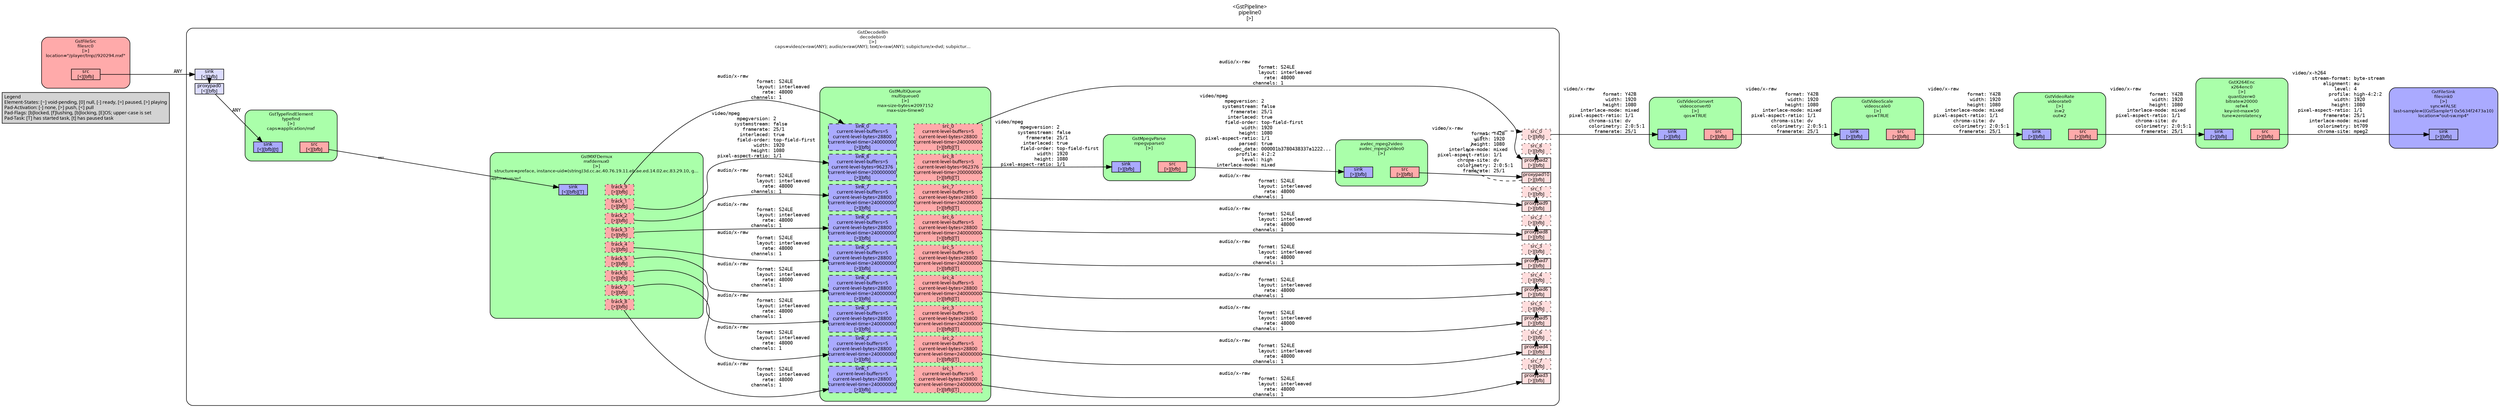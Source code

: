 digraph pipeline {
  rankdir=LR;
  fontname="sans";
  fontsize="10";
  labelloc=t;
  nodesep=.1;
  ranksep=.2;
  label="<GstPipeline>\npipeline0\n[>]";
  node [style="filled,rounded", shape=box, fontsize="9", fontname="sans", margin="0.0,0.0"];
  edge [labelfontsize="6", fontsize="9", fontname="monospace"];
  
  legend [
    pos="0,0!",
    margin="0.05,0.05",
    style="filled",
    label="Legend\lElement-States: [~] void-pending, [0] null, [-] ready, [=] paused, [>] playing\lPad-Activation: [-] none, [>] push, [<] pull\lPad-Flags: [b]locked, [f]lushing, [b]locking, [E]OS; upper-case is set\lPad-Task: [T] has started task, [t] has paused task\l",
  ];
  subgraph cluster_filesink0_0x5634f24ad290 {
    fontname="Bitstream Vera Sans";
    fontsize="8";
    style="filled,rounded";
    color=black;
    label="GstFileSink\nfilesink0\n[>]\nsync=FALSE\nlast-sample=((GstSample*) 0x5634f2473a10)\nlocation=\"out-sw.mp4\"";
    subgraph cluster_filesink0_0x5634f24ad290_sink {
      label="";
      style="invis";
      filesink0_0x5634f24ad290_sink_0x5634f2479b50 [color=black, fillcolor="#aaaaff", label="sink\n[>][bfb]", height="0.2", style="filled,solid"];
    }

    fillcolor="#aaaaff";
  }

  subgraph cluster_x264enc0_0x5634f24a9930 {
    fontname="Bitstream Vera Sans";
    fontsize="8";
    style="filled,rounded";
    color=black;
    label="GstX264Enc\nx264enc0\n[>]\nquantizer=0\nbitrate=20000\nref=4\nkey-int-max=50\ntune=zerolatency";
    subgraph cluster_x264enc0_0x5634f24a9930_sink {
      label="";
      style="invis";
      x264enc0_0x5634f24a9930_sink_0x5634f24796b0 [color=black, fillcolor="#aaaaff", label="sink\n[>][bfb]", height="0.2", style="filled,solid"];
    }

    subgraph cluster_x264enc0_0x5634f24a9930_src {
      label="";
      style="invis";
      x264enc0_0x5634f24a9930_src_0x5634f2479900 [color=black, fillcolor="#ffaaaa", label="src\n[>][bfb]", height="0.2", style="filled,solid"];
    }

    x264enc0_0x5634f24a9930_sink_0x5634f24796b0 -> x264enc0_0x5634f24a9930_src_0x5634f2479900 [style="invis"];
    fillcolor="#aaffaa";
  }

  x264enc0_0x5634f24a9930_src_0x5634f2479900 -> filesink0_0x5634f24ad290_sink_0x5634f2479b50 [label="video/x-h264\l       stream-format: byte-stream\l           alignment: au\l               level: 4\l             profile: high-4:2:2\l               width: 1920\l              height: 1080\l  pixel-aspect-ratio: 1/1\l           framerate: 25/1\l      interlace-mode: mixed\l         colorimetry: bt709\l         chroma-site: mpeg2\l"]
  subgraph cluster_videorate0_0x5634f24a32a0 {
    fontname="Bitstream Vera Sans";
    fontsize="8";
    style="filled,rounded";
    color=black;
    label="GstVideoRate\nvideorate0\n[>]\nin=2\nout=2";
    subgraph cluster_videorate0_0x5634f24a32a0_sink {
      label="";
      style="invis";
      videorate0_0x5634f24a32a0_sink_0x5634f2479210 [color=black, fillcolor="#aaaaff", label="sink\n[>][bfb]", height="0.2", style="filled,solid"];
    }

    subgraph cluster_videorate0_0x5634f24a32a0_src {
      label="";
      style="invis";
      videorate0_0x5634f24a32a0_src_0x5634f2479460 [color=black, fillcolor="#ffaaaa", label="src\n[>][bfb]", height="0.2", style="filled,solid"];
    }

    videorate0_0x5634f24a32a0_sink_0x5634f2479210 -> videorate0_0x5634f24a32a0_src_0x5634f2479460 [style="invis"];
    fillcolor="#aaffaa";
  }

  videorate0_0x5634f24a32a0_src_0x5634f2479460 -> x264enc0_0x5634f24a9930_sink_0x5634f24796b0 [label="video/x-raw\l              format: Y42B\l               width: 1920\l              height: 1080\l      interlace-mode: mixed\l  pixel-aspect-ratio: 1/1\l         chroma-site: dv\l         colorimetry: 2:0:5:1\l           framerate: 25/1\l"]
  subgraph cluster_videoscale0_0x5634f24a0a30 {
    fontname="Bitstream Vera Sans";
    fontsize="8";
    style="filled,rounded";
    color=black;
    label="GstVideoScale\nvideoscale0\n[>]\nqos=TRUE";
    subgraph cluster_videoscale0_0x5634f24a0a30_sink {
      label="";
      style="invis";
      videoscale0_0x5634f24a0a30_sink_0x5634f2478d70 [color=black, fillcolor="#aaaaff", label="sink\n[>][bfb]", height="0.2", style="filled,solid"];
    }

    subgraph cluster_videoscale0_0x5634f24a0a30_src {
      label="";
      style="invis";
      videoscale0_0x5634f24a0a30_src_0x5634f2478fc0 [color=black, fillcolor="#ffaaaa", label="src\n[>][bfb]", height="0.2", style="filled,solid"];
    }

    videoscale0_0x5634f24a0a30_sink_0x5634f2478d70 -> videoscale0_0x5634f24a0a30_src_0x5634f2478fc0 [style="invis"];
    fillcolor="#aaffaa";
  }

  videoscale0_0x5634f24a0a30_src_0x5634f2478fc0 -> videorate0_0x5634f24a32a0_sink_0x5634f2479210 [label="video/x-raw\l              format: Y42B\l               width: 1920\l              height: 1080\l      interlace-mode: mixed\l  pixel-aspect-ratio: 1/1\l         chroma-site: dv\l         colorimetry: 2:0:5:1\l           framerate: 25/1\l"]
  subgraph cluster_videoconvert0_0x5634f24991d0 {
    fontname="Bitstream Vera Sans";
    fontsize="8";
    style="filled,rounded";
    color=black;
    label="GstVideoConvert\nvideoconvert0\n[>]\nqos=TRUE";
    subgraph cluster_videoconvert0_0x5634f24991d0_sink {
      label="";
      style="invis";
      videoconvert0_0x5634f24991d0_sink_0x5634f24788d0 [color=black, fillcolor="#aaaaff", label="sink\n[>][bfb]", height="0.2", style="filled,solid"];
    }

    subgraph cluster_videoconvert0_0x5634f24991d0_src {
      label="";
      style="invis";
      videoconvert0_0x5634f24991d0_src_0x5634f2478b20 [color=black, fillcolor="#ffaaaa", label="src\n[>][bfb]", height="0.2", style="filled,solid"];
    }

    videoconvert0_0x5634f24991d0_sink_0x5634f24788d0 -> videoconvert0_0x5634f24991d0_src_0x5634f2478b20 [style="invis"];
    fillcolor="#aaffaa";
  }

  videoconvert0_0x5634f24991d0_src_0x5634f2478b20 -> videoscale0_0x5634f24a0a30_sink_0x5634f2478d70 [label="video/x-raw\l              format: Y42B\l               width: 1920\l              height: 1080\l      interlace-mode: mixed\l  pixel-aspect-ratio: 1/1\l         chroma-site: dv\l         colorimetry: 2:0:5:1\l           framerate: 25/1\l"]
  subgraph cluster_decodebin0_0x5634f2486120 {
    fontname="Bitstream Vera Sans";
    fontsize="8";
    style="filled,rounded";
    color=black;
    label="GstDecodeBin\ndecodebin0\n[>]\ncaps=video/x-raw(ANY); audio/x-raw(ANY); text/x-raw(ANY); subpicture/x-dvd; subpictur…";
    subgraph cluster_decodebin0_0x5634f2486120_sink {
      label="";
      style="invis";
      _proxypad0_0x5634f2492090 [color=black, fillcolor="#ddddff", label="proxypad0\n[<][bfb]", height="0.2", style="filled,solid"];
    decodebin0_0x5634f2486120_sink_0x5634f248e050 -> _proxypad0_0x5634f2492090 [style=dashed, minlen=0]
      decodebin0_0x5634f2486120_sink_0x5634f248e050 [color=black, fillcolor="#ddddff", label="sink\n[<][bfb]", height="0.2", style="filled,solid"];
    }

    subgraph cluster_decodebin0_0x5634f2486120_src {
      label="";
      style="invis";
      _proxypad10_0x7fd8140b85c0 [color=black, fillcolor="#ffdddd", label="proxypad10\n[>][bfb]", height="0.2", style="filled,solid"];
    _proxypad10_0x7fd8140b85c0 -> decodebin0_0x5634f2486120_src_0_0x7fd8140b6880 [style=dashed, minlen=0]
      decodebin0_0x5634f2486120_src_0_0x7fd8140b6880 [color=black, fillcolor="#ffdddd", label="src_0\n[>][bfb]", height="0.2", style="filled,dotted"];
      _proxypad9_0x7fd8140b8360 [color=black, fillcolor="#ffdddd", label="proxypad9\n[>][bfb]", height="0.2", style="filled,solid"];
    _proxypad9_0x7fd8140b8360 -> decodebin0_0x5634f2486120_src_1_0x7fd8140b65f0 [style=dashed, minlen=0]
      decodebin0_0x5634f2486120_src_1_0x7fd8140b65f0 [color=black, fillcolor="#ffdddd", label="src_1\n[>][bfb]", height="0.2", style="filled,dotted"];
      _proxypad8_0x7fd8140b8100 [color=black, fillcolor="#ffdddd", label="proxypad8\n[>][bfb]", height="0.2", style="filled,solid"];
    _proxypad8_0x7fd8140b8100 -> decodebin0_0x5634f2486120_src_2_0x7fd8140b6360 [style=dashed, minlen=0]
      decodebin0_0x5634f2486120_src_2_0x7fd8140b6360 [color=black, fillcolor="#ffdddd", label="src_2\n[>][bfb]", height="0.2", style="filled,dotted"];
      _proxypad7_0x5634f2493d10 [color=black, fillcolor="#ffdddd", label="proxypad7\n[>][bfb]", height="0.2", style="filled,solid"];
    _proxypad7_0x5634f2493d10 -> decodebin0_0x5634f2486120_src_3_0x7fd8140b60d0 [style=dashed, minlen=0]
      decodebin0_0x5634f2486120_src_3_0x7fd8140b60d0 [color=black, fillcolor="#ffdddd", label="src_3\n[>][bfb]", height="0.2", style="filled,dotted"];
      _proxypad6_0x5634f2493ab0 [color=black, fillcolor="#ffdddd", label="proxypad6\n[>][bfb]", height="0.2", style="filled,solid"];
    _proxypad6_0x5634f2493ab0 -> decodebin0_0x5634f2486120_src_4_0x5634f2487d80 [style=dashed, minlen=0]
      decodebin0_0x5634f2486120_src_4_0x5634f2487d80 [color=black, fillcolor="#ffdddd", label="src_4\n[>][bfb]", height="0.2", style="filled,dotted"];
      _proxypad5_0x5634f2493850 [color=black, fillcolor="#ffdddd", label="proxypad5\n[>][bfb]", height="0.2", style="filled,solid"];
    _proxypad5_0x5634f2493850 -> decodebin0_0x5634f2486120_src_5_0x5634f2487af0 [style=dashed, minlen=0]
      decodebin0_0x5634f2486120_src_5_0x5634f2487af0 [color=black, fillcolor="#ffdddd", label="src_5\n[>][bfb]", height="0.2", style="filled,dotted"];
      _proxypad4_0x5634f24935f0 [color=black, fillcolor="#ffdddd", label="proxypad4\n[>][bfb]", height="0.2", style="filled,solid"];
    _proxypad4_0x5634f24935f0 -> decodebin0_0x5634f2486120_src_6_0x5634f2487860 [style=dashed, minlen=0]
      decodebin0_0x5634f2486120_src_6_0x5634f2487860 [color=black, fillcolor="#ffdddd", label="src_6\n[>][bfb]", height="0.2", style="filled,dotted"];
      _proxypad3_0x5634f2493390 [color=black, fillcolor="#ffdddd", label="proxypad3\n[>][bfb]", height="0.2", style="filled,solid"];
    _proxypad3_0x5634f2493390 -> decodebin0_0x5634f2486120_src_7_0x5634f24875d0 [style=dashed, minlen=0]
      decodebin0_0x5634f2486120_src_7_0x5634f24875d0 [color=black, fillcolor="#ffdddd", label="src_7\n[>][bfb]", height="0.2", style="filled,dotted"];
      _proxypad2_0x5634f2492a10 [color=black, fillcolor="#ffdddd", label="proxypad2\n[>][bfb]", height="0.2", style="filled,solid"];
    _proxypad2_0x5634f2492a10 -> decodebin0_0x5634f2486120_src_8_0x5634f2486b90 [style=dashed, minlen=0]
      decodebin0_0x5634f2486120_src_8_0x5634f2486b90 [color=black, fillcolor="#ffdddd", label="src_8\n[>][bfb]", height="0.2", style="filled,dotted"];
    }

    decodebin0_0x5634f2486120_sink_0x5634f248e050 -> decodebin0_0x5634f2486120_src_0_0x7fd8140b6880 [style="invis"];
    fillcolor="#ffffff";
    subgraph cluster_avdec_mpeg2video0_0x7fd7e40d6450 {
      fontname="Bitstream Vera Sans";
      fontsize="8";
      style="filled,rounded";
      color=black;
      label="avdec_mpeg2video\navdec_mpeg2video0\n[>]";
      subgraph cluster_avdec_mpeg2video0_0x7fd7e40d6450_sink {
        label="";
        style="invis";
        avdec_mpeg2video0_0x7fd7e40d6450_sink_0x7fd8140b37b0 [color=black, fillcolor="#aaaaff", label="sink\n[>][bfb]", height="0.2", style="filled,solid"];
      }

      subgraph cluster_avdec_mpeg2video0_0x7fd7e40d6450_src {
        label="";
        style="invis";
        avdec_mpeg2video0_0x7fd7e40d6450_src_0x7fd8140b3a00 [color=black, fillcolor="#ffaaaa", label="src\n[>][bfb]", height="0.2", style="filled,solid"];
      }

      avdec_mpeg2video0_0x7fd7e40d6450_sink_0x7fd8140b37b0 -> avdec_mpeg2video0_0x7fd7e40d6450_src_0x7fd8140b3a00 [style="invis"];
      fillcolor="#aaffaa";
    }

    avdec_mpeg2video0_0x7fd7e40d6450_src_0x7fd8140b3a00 -> _proxypad10_0x7fd8140b85c0 [label="video/x-raw\l              format: Y42B\l               width: 1920\l              height: 1080\l      interlace-mode: mixed\l  pixel-aspect-ratio: 1/1\l         chroma-site: dv\l         colorimetry: 2:0:5:1\l           framerate: 25/1\l"]
    subgraph cluster_mpegvparse0_0x7fd8140c0d80 {
      fontname="Bitstream Vera Sans";
      fontsize="8";
      style="filled,rounded";
      color=black;
      label="GstMpegvParse\nmpegvparse0\n[>]";
      subgraph cluster_mpegvparse0_0x7fd8140c0d80_sink {
        label="";
        style="invis";
        mpegvparse0_0x7fd8140c0d80_sink_0x7fd8140b3310 [color=black, fillcolor="#aaaaff", label="sink\n[>][bfb]", height="0.2", style="filled,solid"];
      }

      subgraph cluster_mpegvparse0_0x7fd8140c0d80_src {
        label="";
        style="invis";
        mpegvparse0_0x7fd8140c0d80_src_0x7fd8140b3560 [color=black, fillcolor="#ffaaaa", label="src\n[>][bfb]", height="0.2", style="filled,solid"];
      }

      mpegvparse0_0x7fd8140c0d80_sink_0x7fd8140b3310 -> mpegvparse0_0x7fd8140c0d80_src_0x7fd8140b3560 [style="invis"];
      fillcolor="#aaffaa";
    }

    mpegvparse0_0x7fd8140c0d80_src_0x7fd8140b3560 -> avdec_mpeg2video0_0x7fd7e40d6450_sink_0x7fd8140b37b0 [label="video/mpeg\l         mpegversion: 2\l        systemstream: false\l           framerate: 25/1\l          interlaced: true\l         field-order: top-field-first\l               width: 1920\l              height: 1080\l  pixel-aspect-ratio: 1/1\l              parsed: true\l          codec_data: 000001b3780438337a1222...\l             profile: 4:2:2\l               level: high\l      interlace-mode: mixed\l"]
    subgraph cluster_multiqueue0_0x7fd81401d1d0 {
      fontname="Bitstream Vera Sans";
      fontsize="8";
      style="filled,rounded";
      color=black;
      label="GstMultiQueue\nmultiqueue0\n[>]\nmax-size-bytes=2097152\nmax-size-time=0";
      subgraph cluster_multiqueue0_0x7fd81401d1d0_sink {
        label="";
        style="invis";
        multiqueue0_0x7fd81401d1d0_sink_0_0x7fd8180a0760 [color=black, fillcolor="#aaaaff", label="sink_0\ncurrent-level-buffers=5\ncurrent-level-bytes=28800\ncurrent-level-time=240000000\n[>][bfb]", height="0.2", style="filled,dashed"];
        multiqueue0_0x7fd81401d1d0_sink_1_0x7fd8180a0c00 [color=black, fillcolor="#aaaaff", label="sink_1\ncurrent-level-buffers=5\ncurrent-level-bytes=28800\ncurrent-level-time=240000000\n[>][bfb]", height="0.2", style="filled,dashed"];
        multiqueue0_0x7fd81401d1d0_sink_2_0x7fd8180a10a0 [color=black, fillcolor="#aaaaff", label="sink_2\ncurrent-level-buffers=5\ncurrent-level-bytes=28800\ncurrent-level-time=240000000\n[>][bfb]", height="0.2", style="filled,dashed"];
        multiqueue0_0x7fd81401d1d0_sink_3_0x7fd8180a1540 [color=black, fillcolor="#aaaaff", label="sink_3\ncurrent-level-buffers=5\ncurrent-level-bytes=28800\ncurrent-level-time=240000000\n[>][bfb]", height="0.2", style="filled,dashed"];
        multiqueue0_0x7fd81401d1d0_sink_4_0x7fd8180a19e0 [color=black, fillcolor="#aaaaff", label="sink_4\ncurrent-level-buffers=5\ncurrent-level-bytes=28800\ncurrent-level-time=240000000\n[>][bfb]", height="0.2", style="filled,dashed"];
        multiqueue0_0x7fd81401d1d0_sink_5_0x7fd8140b2090 [color=black, fillcolor="#aaaaff", label="sink_5\ncurrent-level-buffers=5\ncurrent-level-bytes=28800\ncurrent-level-time=240000000\n[>][bfb]", height="0.2", style="filled,dashed"];
        multiqueue0_0x7fd81401d1d0_sink_6_0x7fd8140b2530 [color=black, fillcolor="#aaaaff", label="sink_6\ncurrent-level-buffers=5\ncurrent-level-bytes=28800\ncurrent-level-time=240000000\n[>][bfb]", height="0.2", style="filled,dashed"];
        multiqueue0_0x7fd81401d1d0_sink_7_0x7fd8140b29d0 [color=black, fillcolor="#aaaaff", label="sink_7\ncurrent-level-buffers=5\ncurrent-level-bytes=28800\ncurrent-level-time=240000000\n[>][bfb]", height="0.2", style="filled,dashed"];
        multiqueue0_0x7fd81401d1d0_sink_8_0x7fd8140b2e70 [color=black, fillcolor="#aaaaff", label="sink_8\ncurrent-level-buffers=5\ncurrent-level-bytes=962376\ncurrent-level-time=200000000\n[>][bfb]", height="0.2", style="filled,dashed"];
      }

      subgraph cluster_multiqueue0_0x7fd81401d1d0_src {
        label="";
        style="invis";
        multiqueue0_0x7fd81401d1d0_src_0_0x7fd8180a09b0 [color=black, fillcolor="#ffaaaa", label="src_0\ncurrent-level-buffers=5\ncurrent-level-bytes=28800\ncurrent-level-time=240000000\n[>][bfb][T]", height="0.2", style="filled,dotted"];
        multiqueue0_0x7fd81401d1d0_src_1_0x7fd8180a0e50 [color=black, fillcolor="#ffaaaa", label="src_1\ncurrent-level-buffers=5\ncurrent-level-bytes=28800\ncurrent-level-time=240000000\n[>][bfb][T]", height="0.2", style="filled,dotted"];
        multiqueue0_0x7fd81401d1d0_src_2_0x7fd8180a12f0 [color=black, fillcolor="#ffaaaa", label="src_2\ncurrent-level-buffers=5\ncurrent-level-bytes=28800\ncurrent-level-time=240000000\n[>][bfb][T]", height="0.2", style="filled,dotted"];
        multiqueue0_0x7fd81401d1d0_src_3_0x7fd8180a1790 [color=black, fillcolor="#ffaaaa", label="src_3\ncurrent-level-buffers=5\ncurrent-level-bytes=28800\ncurrent-level-time=240000000\n[>][bfb][T]", height="0.2", style="filled,dotted"];
        multiqueue0_0x7fd81401d1d0_src_4_0x7fd8180a1c30 [color=black, fillcolor="#ffaaaa", label="src_4\ncurrent-level-buffers=5\ncurrent-level-bytes=28800\ncurrent-level-time=240000000\n[>][bfb][T]", height="0.2", style="filled,dotted"];
        multiqueue0_0x7fd81401d1d0_src_5_0x7fd8140b22e0 [color=black, fillcolor="#ffaaaa", label="src_5\ncurrent-level-buffers=5\ncurrent-level-bytes=28800\ncurrent-level-time=240000000\n[>][bfb][T]", height="0.2", style="filled,dotted"];
        multiqueue0_0x7fd81401d1d0_src_6_0x7fd8140b2780 [color=black, fillcolor="#ffaaaa", label="src_6\ncurrent-level-buffers=5\ncurrent-level-bytes=28800\ncurrent-level-time=240000000\n[>][bfb][T]", height="0.2", style="filled,dotted"];
        multiqueue0_0x7fd81401d1d0_src_7_0x7fd8140b2c20 [color=black, fillcolor="#ffaaaa", label="src_7\ncurrent-level-buffers=5\ncurrent-level-bytes=28800\ncurrent-level-time=240000000\n[>][bfb][T]", height="0.2", style="filled,dotted"];
        multiqueue0_0x7fd81401d1d0_src_8_0x7fd8140b30c0 [color=black, fillcolor="#ffaaaa", label="src_8\ncurrent-level-buffers=5\ncurrent-level-bytes=962376\ncurrent-level-time=200000000\n[>][bfb][T]", height="0.2", style="filled,dotted"];
      }

      multiqueue0_0x7fd81401d1d0_sink_0_0x7fd8180a0760 -> multiqueue0_0x7fd81401d1d0_src_0_0x7fd8180a09b0 [style="invis"];
      fillcolor="#aaffaa";
    }

    multiqueue0_0x7fd81401d1d0_src_0_0x7fd8180a09b0 -> _proxypad2_0x5634f2492a10 [label="audio/x-raw\l              format: S24LE\l              layout: interleaved\l                rate: 48000\l            channels: 1\l"]
    multiqueue0_0x7fd81401d1d0_src_1_0x7fd8180a0e50 -> _proxypad3_0x5634f2493390 [label="audio/x-raw\l              format: S24LE\l              layout: interleaved\l                rate: 48000\l            channels: 1\l"]
    multiqueue0_0x7fd81401d1d0_src_2_0x7fd8180a12f0 -> _proxypad4_0x5634f24935f0 [label="audio/x-raw\l              format: S24LE\l              layout: interleaved\l                rate: 48000\l            channels: 1\l"]
    multiqueue0_0x7fd81401d1d0_src_3_0x7fd8180a1790 -> _proxypad5_0x5634f2493850 [label="audio/x-raw\l              format: S24LE\l              layout: interleaved\l                rate: 48000\l            channels: 1\l"]
    multiqueue0_0x7fd81401d1d0_src_4_0x7fd8180a1c30 -> _proxypad6_0x5634f2493ab0 [label="audio/x-raw\l              format: S24LE\l              layout: interleaved\l                rate: 48000\l            channels: 1\l"]
    multiqueue0_0x7fd81401d1d0_src_5_0x7fd8140b22e0 -> _proxypad7_0x5634f2493d10 [label="audio/x-raw\l              format: S24LE\l              layout: interleaved\l                rate: 48000\l            channels: 1\l"]
    multiqueue0_0x7fd81401d1d0_src_6_0x7fd8140b2780 -> _proxypad8_0x7fd8140b8100 [label="audio/x-raw\l              format: S24LE\l              layout: interleaved\l                rate: 48000\l            channels: 1\l"]
    multiqueue0_0x7fd81401d1d0_src_7_0x7fd8140b2c20 -> _proxypad9_0x7fd8140b8360 [label="audio/x-raw\l              format: S24LE\l              layout: interleaved\l                rate: 48000\l            channels: 1\l"]
    multiqueue0_0x7fd81401d1d0_src_8_0x7fd8140b30c0 -> mpegvparse0_0x7fd8140c0d80_sink_0x7fd8140b3310 [label="video/mpeg\l         mpegversion: 2\l        systemstream: false\l           framerate: 25/1\l          interlaced: true\l         field-order: top-field-first\l               width: 1920\l              height: 1080\l  pixel-aspect-ratio: 1/1\l"]
    subgraph cluster_mxfdemux0_0x5634f2486dd0 {
      fontname="Bitstream Vera Sans";
      fontsize="8";
      style="filled,rounded";
      color=black;
      label="GstMXFDemux\nmxfdemux0\n[>]\nstructure=preface, instance-uid=(string)3d.cc.ac.40.76.19.11.eb.ae.ed.14.02.ec.83.29.10, g…";
      subgraph cluster_mxfdemux0_0x5634f2486dd0_sink {
        label="";
        style="invis";
        mxfdemux0_0x5634f2486dd0_sink_0x5634f2479da0 [color=black, fillcolor="#aaaaff", label="sink\n[<][bfb][T]", height="0.2", style="filled,solid"];
      }

      subgraph cluster_mxfdemux0_0x5634f2486dd0_src {
        label="";
        style="invis";
        mxfdemux0_0x5634f2486dd0_track_9_0x7fd81404d820 [color=black, fillcolor="#ffaaaa", label="track_9\n[>][bfb]", height="0.2", style="filled,dotted"];
        mxfdemux0_0x5634f2486dd0_track_8_0x7fd81404d530 [color=black, fillcolor="#ffaaaa", label="track_8\n[>][bfb]", height="0.2", style="filled,dotted"];
        mxfdemux0_0x5634f2486dd0_track_7_0x7fd81404d240 [color=black, fillcolor="#ffaaaa", label="track_7\n[>][bfb]", height="0.2", style="filled,dotted"];
        mxfdemux0_0x5634f2486dd0_track_6_0x7fd81404cf50 [color=black, fillcolor="#ffaaaa", label="track_6\n[>][bfb]", height="0.2", style="filled,dotted"];
        mxfdemux0_0x5634f2486dd0_track_5_0x7fd81404cc60 [color=black, fillcolor="#ffaaaa", label="track_5\n[>][bfb]", height="0.2", style="filled,dotted"];
        mxfdemux0_0x5634f2486dd0_track_4_0x7fd81404c970 [color=black, fillcolor="#ffaaaa", label="track_4\n[>][bfb]", height="0.2", style="filled,dotted"];
        mxfdemux0_0x5634f2486dd0_track_3_0x7fd81404c680 [color=black, fillcolor="#ffaaaa", label="track_3\n[>][bfb]", height="0.2", style="filled,dotted"];
        mxfdemux0_0x5634f2486dd0_track_2_0x7fd81404c390 [color=black, fillcolor="#ffaaaa", label="track_2\n[>][bfb]", height="0.2", style="filled,dotted"];
        mxfdemux0_0x5634f2486dd0_track_1_0x7fd81404c0a0 [color=black, fillcolor="#ffaaaa", label="track_1\n[>][bfb]", height="0.2", style="filled,dotted"];
      }

      mxfdemux0_0x5634f2486dd0_sink_0x5634f2479da0 -> mxfdemux0_0x5634f2486dd0_track_9_0x7fd81404d820 [style="invis"];
      fillcolor="#aaffaa";
    }

    mxfdemux0_0x5634f2486dd0_track_9_0x7fd81404d820 -> multiqueue0_0x7fd81401d1d0_sink_0_0x7fd8180a0760 [label="audio/x-raw\l              format: S24LE\l              layout: interleaved\l                rate: 48000\l            channels: 1\l"]
    mxfdemux0_0x5634f2486dd0_track_8_0x7fd81404d530 -> multiqueue0_0x7fd81401d1d0_sink_1_0x7fd8180a0c00 [label="audio/x-raw\l              format: S24LE\l              layout: interleaved\l                rate: 48000\l            channels: 1\l"]
    mxfdemux0_0x5634f2486dd0_track_7_0x7fd81404d240 -> multiqueue0_0x7fd81401d1d0_sink_2_0x7fd8180a10a0 [label="audio/x-raw\l              format: S24LE\l              layout: interleaved\l                rate: 48000\l            channels: 1\l"]
    mxfdemux0_0x5634f2486dd0_track_6_0x7fd81404cf50 -> multiqueue0_0x7fd81401d1d0_sink_3_0x7fd8180a1540 [label="audio/x-raw\l              format: S24LE\l              layout: interleaved\l                rate: 48000\l            channels: 1\l"]
    mxfdemux0_0x5634f2486dd0_track_5_0x7fd81404cc60 -> multiqueue0_0x7fd81401d1d0_sink_4_0x7fd8180a19e0 [label="audio/x-raw\l              format: S24LE\l              layout: interleaved\l                rate: 48000\l            channels: 1\l"]
    mxfdemux0_0x5634f2486dd0_track_4_0x7fd81404c970 -> multiqueue0_0x7fd81401d1d0_sink_5_0x7fd8140b2090 [label="audio/x-raw\l              format: S24LE\l              layout: interleaved\l                rate: 48000\l            channels: 1\l"]
    mxfdemux0_0x5634f2486dd0_track_3_0x7fd81404c680 -> multiqueue0_0x7fd81401d1d0_sink_6_0x7fd8140b2530 [label="audio/x-raw\l              format: S24LE\l              layout: interleaved\l                rate: 48000\l            channels: 1\l"]
    mxfdemux0_0x5634f2486dd0_track_2_0x7fd81404c390 -> multiqueue0_0x7fd81401d1d0_sink_7_0x7fd8140b29d0 [label="audio/x-raw\l              format: S24LE\l              layout: interleaved\l                rate: 48000\l            channels: 1\l"]
    mxfdemux0_0x5634f2486dd0_track_1_0x7fd81404c0a0 -> multiqueue0_0x7fd81401d1d0_sink_8_0x7fd8140b2e70 [label="video/mpeg\l         mpegversion: 2\l        systemstream: false\l           framerate: 25/1\l          interlaced: true\l         field-order: top-field-first\l               width: 1920\l              height: 1080\l  pixel-aspect-ratio: 1/1\l"]
    subgraph cluster_typefind_0x5634f2488040 {
      fontname="Bitstream Vera Sans";
      fontsize="8";
      style="filled,rounded";
      color=black;
      label="GstTypeFindElement\ntypefind\n[>]\ncaps=application/mxf";
      subgraph cluster_typefind_0x5634f2488040_sink {
        label="";
        style="invis";
        typefind_0x5634f2488040_sink_0x5634f2478430 [color=black, fillcolor="#aaaaff", label="sink\n[<][bfb][t]", height="0.2", style="filled,solid"];
      }

      subgraph cluster_typefind_0x5634f2488040_src {
        label="";
        style="invis";
        typefind_0x5634f2488040_src_0x5634f2478680 [color=black, fillcolor="#ffaaaa", label="src\n[<][bfb]", height="0.2", style="filled,solid"];
      }

      typefind_0x5634f2488040_sink_0x5634f2478430 -> typefind_0x5634f2488040_src_0x5634f2478680 [style="invis"];
      fillcolor="#aaffaa";
    }

    _proxypad0_0x5634f2492090 -> typefind_0x5634f2488040_sink_0x5634f2478430 [label="ANY"]
    typefind_0x5634f2488040_src_0x5634f2478680 -> mxfdemux0_0x5634f2486dd0_sink_0x5634f2479da0 [labeldistance="10", labelangle="0", label="                                                  ", taillabel="ANY", headlabel="application/mxf\l"]
  }

  decodebin0_0x5634f2486120_src_0_0x7fd8140b6880 -> videoconvert0_0x5634f24991d0_sink_0x5634f24788d0 [label="video/x-raw\l              format: Y42B\l               width: 1920\l              height: 1080\l      interlace-mode: mixed\l  pixel-aspect-ratio: 1/1\l         chroma-site: dv\l         colorimetry: 2:0:5:1\l           framerate: 25/1\l"]
  subgraph cluster_filesrc0_0x5634f2476320 {
    fontname="Bitstream Vera Sans";
    fontsize="8";
    style="filled,rounded";
    color=black;
    label="GstFileSrc\nfilesrc0\n[>]\nlocation=\"/player/tmp//920294.mxf\"";
    subgraph cluster_filesrc0_0x5634f2476320_src {
      label="";
      style="invis";
      filesrc0_0x5634f2476320_src_0x5634f24781e0 [color=black, fillcolor="#ffaaaa", label="src\n[<][bfb]", height="0.2", style="filled,solid"];
    }

    fillcolor="#ffaaaa";
  }

  filesrc0_0x5634f2476320_src_0x5634f24781e0 -> decodebin0_0x5634f2486120_sink_0x5634f248e050 [label="ANY"]
}
